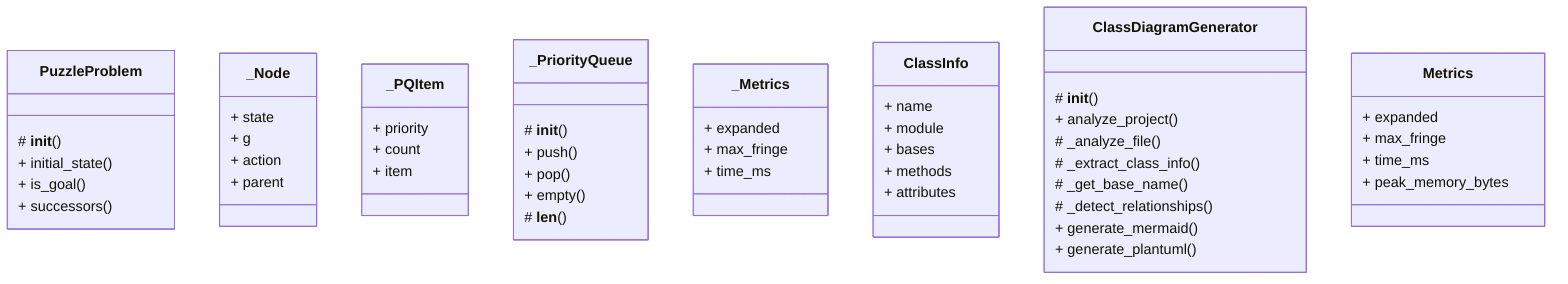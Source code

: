 classDiagram
    class PuzzleProblem {
        
        # __init__()
        + initial_state()
        + is_goal()
        + successors()
    }
    class _Node {
        
        + state
        + g
        + action
        + parent
    }
    class _PQItem {
        
        + priority
        + count
        + item
    }
    class _PriorityQueue {
        
        # __init__()
        + push()
        + pop()
        + empty()
        # __len__()
    }
    class _Metrics {
        
        + expanded
        + max_fringe
        + time_ms
    }
    class ClassInfo {
        
        + name
        + module
        + bases
        + methods
        + attributes
    }
    class ClassDiagramGenerator {
        
        # __init__()
        + analyze_project()
        # _analyze_file()
        # _extract_class_info()
        # _get_base_name()
        # _detect_relationships()
        + generate_mermaid()
        + generate_plantuml()
    }
    class Metrics {
        
        + expanded
        + max_fringe
        + time_ms
        + peak_memory_bytes
    }